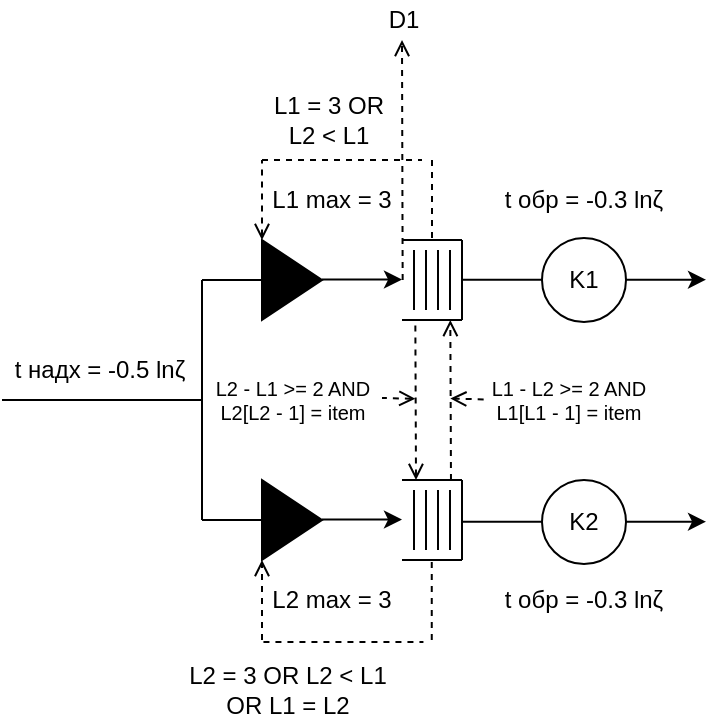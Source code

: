 <mxfile version="24.7.17" pages="2">
  <diagram name="Page-1" id="yhtqUFXZqxTHU2mbXazA">
    <mxGraphModel dx="1077" dy="1716" grid="1" gridSize="10" guides="1" tooltips="1" connect="1" arrows="1" fold="1" page="1" pageScale="1" pageWidth="850" pageHeight="1100" math="0" shadow="0">
      <root>
        <mxCell id="0" />
        <mxCell id="1" parent="0" />
        <mxCell id="VE71ZRhi2tI3rBxWaXgb-1" value="" style="endArrow=none;html=1;rounded=0;" edge="1" parent="1">
          <mxGeometry width="50" height="50" relative="1" as="geometry">
            <mxPoint x="20" y="160" as="sourcePoint" />
            <mxPoint x="120" y="160" as="targetPoint" />
          </mxGeometry>
        </mxCell>
        <mxCell id="VE71ZRhi2tI3rBxWaXgb-2" value="" style="endArrow=none;html=1;rounded=0;" edge="1" parent="1">
          <mxGeometry width="50" height="50" relative="1" as="geometry">
            <mxPoint x="120" y="160" as="sourcePoint" />
            <mxPoint x="120" y="100" as="targetPoint" />
          </mxGeometry>
        </mxCell>
        <mxCell id="VE71ZRhi2tI3rBxWaXgb-3" value="" style="endArrow=none;html=1;rounded=0;" edge="1" parent="1">
          <mxGeometry width="50" height="50" relative="1" as="geometry">
            <mxPoint x="120" y="220" as="sourcePoint" />
            <mxPoint x="120" y="160" as="targetPoint" />
          </mxGeometry>
        </mxCell>
        <mxCell id="VE71ZRhi2tI3rBxWaXgb-4" value="" style="endArrow=none;html=1;rounded=0;" edge="1" parent="1">
          <mxGeometry width="50" height="50" relative="1" as="geometry">
            <mxPoint x="120" y="100" as="sourcePoint" />
            <mxPoint x="160" y="100" as="targetPoint" />
          </mxGeometry>
        </mxCell>
        <mxCell id="VE71ZRhi2tI3rBxWaXgb-5" value="" style="endArrow=none;html=1;rounded=0;" edge="1" parent="1">
          <mxGeometry width="50" height="50" relative="1" as="geometry">
            <mxPoint x="120" y="220" as="sourcePoint" />
            <mxPoint x="160" y="220" as="targetPoint" />
          </mxGeometry>
        </mxCell>
        <mxCell id="VE71ZRhi2tI3rBxWaXgb-6" value="" style="triangle;whiteSpace=wrap;html=1;fillColor=#000000;fillStyle=solid;" vertex="1" parent="1">
          <mxGeometry x="150" y="80" width="30" height="40" as="geometry" />
        </mxCell>
        <mxCell id="VE71ZRhi2tI3rBxWaXgb-7" value="" style="triangle;whiteSpace=wrap;html=1;fillColor=#000000;fillStyle=solid;" vertex="1" parent="1">
          <mxGeometry x="150" y="200" width="30" height="40" as="geometry" />
        </mxCell>
        <mxCell id="VE71ZRhi2tI3rBxWaXgb-8" value="" style="endArrow=classic;html=1;rounded=0;" edge="1" parent="1">
          <mxGeometry width="50" height="50" relative="1" as="geometry">
            <mxPoint x="180" y="99.8" as="sourcePoint" />
            <mxPoint x="220" y="99.8" as="targetPoint" />
          </mxGeometry>
        </mxCell>
        <mxCell id="VE71ZRhi2tI3rBxWaXgb-9" value="" style="endArrow=classic;html=1;rounded=0;" edge="1" parent="1">
          <mxGeometry width="50" height="50" relative="1" as="geometry">
            <mxPoint x="180" y="219.8" as="sourcePoint" />
            <mxPoint x="220" y="219.8" as="targetPoint" />
          </mxGeometry>
        </mxCell>
        <mxCell id="VE71ZRhi2tI3rBxWaXgb-11" value="" style="endArrow=none;html=1;rounded=0;" edge="1" parent="1">
          <mxGeometry width="50" height="50" relative="1" as="geometry">
            <mxPoint x="220" y="80" as="sourcePoint" />
            <mxPoint x="250" y="80" as="targetPoint" />
          </mxGeometry>
        </mxCell>
        <mxCell id="VE71ZRhi2tI3rBxWaXgb-12" value="" style="endArrow=none;html=1;rounded=0;" edge="1" parent="1">
          <mxGeometry width="50" height="50" relative="1" as="geometry">
            <mxPoint x="220" y="120" as="sourcePoint" />
            <mxPoint x="250" y="120" as="targetPoint" />
          </mxGeometry>
        </mxCell>
        <mxCell id="VE71ZRhi2tI3rBxWaXgb-13" value="" style="endArrow=none;html=1;rounded=0;" edge="1" parent="1">
          <mxGeometry width="50" height="50" relative="1" as="geometry">
            <mxPoint x="250" y="80" as="sourcePoint" />
            <mxPoint x="250" y="120" as="targetPoint" />
          </mxGeometry>
        </mxCell>
        <mxCell id="VE71ZRhi2tI3rBxWaXgb-14" value="" style="endArrow=none;html=1;rounded=0;" edge="1" parent="1">
          <mxGeometry width="50" height="50" relative="1" as="geometry">
            <mxPoint x="244" y="85" as="sourcePoint" />
            <mxPoint x="244" y="115" as="targetPoint" />
          </mxGeometry>
        </mxCell>
        <mxCell id="VE71ZRhi2tI3rBxWaXgb-15" value="" style="endArrow=none;html=1;rounded=0;" edge="1" parent="1">
          <mxGeometry width="50" height="50" relative="1" as="geometry">
            <mxPoint x="238" y="85" as="sourcePoint" />
            <mxPoint x="238" y="115" as="targetPoint" />
          </mxGeometry>
        </mxCell>
        <mxCell id="VE71ZRhi2tI3rBxWaXgb-16" value="" style="endArrow=none;html=1;rounded=0;" edge="1" parent="1">
          <mxGeometry width="50" height="50" relative="1" as="geometry">
            <mxPoint x="226" y="85" as="sourcePoint" />
            <mxPoint x="226" y="115" as="targetPoint" />
          </mxGeometry>
        </mxCell>
        <mxCell id="VE71ZRhi2tI3rBxWaXgb-17" value="" style="endArrow=none;html=1;rounded=0;" edge="1" parent="1">
          <mxGeometry width="50" height="50" relative="1" as="geometry">
            <mxPoint x="232" y="85" as="sourcePoint" />
            <mxPoint x="232" y="115" as="targetPoint" />
          </mxGeometry>
        </mxCell>
        <mxCell id="VE71ZRhi2tI3rBxWaXgb-18" value="" style="endArrow=none;html=1;rounded=0;" edge="1" parent="1">
          <mxGeometry width="50" height="50" relative="1" as="geometry">
            <mxPoint x="220" y="200" as="sourcePoint" />
            <mxPoint x="250" y="200" as="targetPoint" />
          </mxGeometry>
        </mxCell>
        <mxCell id="VE71ZRhi2tI3rBxWaXgb-19" value="" style="endArrow=none;html=1;rounded=0;" edge="1" parent="1">
          <mxGeometry width="50" height="50" relative="1" as="geometry">
            <mxPoint x="220" y="240" as="sourcePoint" />
            <mxPoint x="250" y="240" as="targetPoint" />
          </mxGeometry>
        </mxCell>
        <mxCell id="VE71ZRhi2tI3rBxWaXgb-20" value="" style="endArrow=none;html=1;rounded=0;" edge="1" parent="1">
          <mxGeometry width="50" height="50" relative="1" as="geometry">
            <mxPoint x="250" y="200" as="sourcePoint" />
            <mxPoint x="250" y="240" as="targetPoint" />
          </mxGeometry>
        </mxCell>
        <mxCell id="VE71ZRhi2tI3rBxWaXgb-21" value="" style="endArrow=none;html=1;rounded=0;" edge="1" parent="1">
          <mxGeometry width="50" height="50" relative="1" as="geometry">
            <mxPoint x="244" y="205" as="sourcePoint" />
            <mxPoint x="244" y="235" as="targetPoint" />
          </mxGeometry>
        </mxCell>
        <mxCell id="VE71ZRhi2tI3rBxWaXgb-22" value="" style="endArrow=none;html=1;rounded=0;" edge="1" parent="1">
          <mxGeometry width="50" height="50" relative="1" as="geometry">
            <mxPoint x="238" y="205" as="sourcePoint" />
            <mxPoint x="238" y="235" as="targetPoint" />
          </mxGeometry>
        </mxCell>
        <mxCell id="VE71ZRhi2tI3rBxWaXgb-23" value="" style="endArrow=none;html=1;rounded=0;" edge="1" parent="1">
          <mxGeometry width="50" height="50" relative="1" as="geometry">
            <mxPoint x="226" y="205" as="sourcePoint" />
            <mxPoint x="226" y="235" as="targetPoint" />
          </mxGeometry>
        </mxCell>
        <mxCell id="VE71ZRhi2tI3rBxWaXgb-24" value="" style="endArrow=none;html=1;rounded=0;" edge="1" parent="1">
          <mxGeometry width="50" height="50" relative="1" as="geometry">
            <mxPoint x="232" y="205" as="sourcePoint" />
            <mxPoint x="232" y="235" as="targetPoint" />
          </mxGeometry>
        </mxCell>
        <mxCell id="VE71ZRhi2tI3rBxWaXgb-25" value="" style="endArrow=none;dashed=1;html=1;rounded=0;" edge="1" parent="1">
          <mxGeometry width="50" height="50" relative="1" as="geometry">
            <mxPoint x="235" y="79" as="sourcePoint" />
            <mxPoint x="235" y="39" as="targetPoint" />
          </mxGeometry>
        </mxCell>
        <mxCell id="VE71ZRhi2tI3rBxWaXgb-26" value="" style="endArrow=none;dashed=1;html=1;rounded=0;" edge="1" parent="1">
          <mxGeometry width="50" height="50" relative="1" as="geometry">
            <mxPoint x="150" y="40" as="sourcePoint" />
            <mxPoint x="230" y="40" as="targetPoint" />
          </mxGeometry>
        </mxCell>
        <mxCell id="VE71ZRhi2tI3rBxWaXgb-27" value="" style="endArrow=none;dashed=1;html=1;rounded=0;startArrow=open;startFill=0;" edge="1" parent="1">
          <mxGeometry width="50" height="50" relative="1" as="geometry">
            <mxPoint x="150" y="80" as="sourcePoint" />
            <mxPoint x="150" y="40" as="targetPoint" />
          </mxGeometry>
        </mxCell>
        <mxCell id="VE71ZRhi2tI3rBxWaXgb-28" value="L1 = 3 OR L2 &amp;lt; L1" style="text;html=1;align=center;verticalAlign=middle;whiteSpace=wrap;rounded=0;" vertex="1" parent="1">
          <mxGeometry x="150" y="10" width="66.67" height="20" as="geometry" />
        </mxCell>
        <mxCell id="VE71ZRhi2tI3rBxWaXgb-29" value="L1 max = 3" style="text;html=1;align=center;verticalAlign=middle;whiteSpace=wrap;rounded=0;" vertex="1" parent="1">
          <mxGeometry x="150.0" y="50" width="70" height="20" as="geometry" />
        </mxCell>
        <mxCell id="VE71ZRhi2tI3rBxWaXgb-30" value="L2 max = 3" style="text;html=1;align=center;verticalAlign=middle;whiteSpace=wrap;rounded=0;" vertex="1" parent="1">
          <mxGeometry x="150" y="250" width="70" height="20" as="geometry" />
        </mxCell>
        <mxCell id="VE71ZRhi2tI3rBxWaXgb-31" value="" style="endArrow=none;dashed=1;html=1;rounded=0;" edge="1" parent="1">
          <mxGeometry width="50" height="50" relative="1" as="geometry">
            <mxPoint x="234.88" y="280" as="sourcePoint" />
            <mxPoint x="234.88" y="240" as="targetPoint" />
          </mxGeometry>
        </mxCell>
        <mxCell id="VE71ZRhi2tI3rBxWaXgb-32" value="" style="endArrow=none;dashed=1;html=1;rounded=0;" edge="1" parent="1">
          <mxGeometry width="50" height="50" relative="1" as="geometry">
            <mxPoint x="150.72" y="281" as="sourcePoint" />
            <mxPoint x="230.72" y="281" as="targetPoint" />
          </mxGeometry>
        </mxCell>
        <mxCell id="VE71ZRhi2tI3rBxWaXgb-33" value="" style="endArrow=open;dashed=1;html=1;rounded=0;startArrow=none;startFill=0;endFill=0;" edge="1" parent="1">
          <mxGeometry width="50" height="50" relative="1" as="geometry">
            <mxPoint x="150" y="280" as="sourcePoint" />
            <mxPoint x="150" y="240" as="targetPoint" />
          </mxGeometry>
        </mxCell>
        <mxCell id="VE71ZRhi2tI3rBxWaXgb-34" value="L2 = 3 OR L2 &amp;lt; L1 OR L1 = L2" style="text;html=1;align=center;verticalAlign=middle;whiteSpace=wrap;rounded=0;" vertex="1" parent="1">
          <mxGeometry x="109.17" y="290" width="107.5" height="30" as="geometry" />
        </mxCell>
        <mxCell id="VE71ZRhi2tI3rBxWaXgb-37" value="" style="endArrow=none;dashed=1;html=1;rounded=0;startArrow=open;startFill=0;" edge="1" parent="1">
          <mxGeometry width="50" height="50" relative="1" as="geometry">
            <mxPoint x="227" y="200" as="sourcePoint" />
            <mxPoint x="226.67" y="120" as="targetPoint" />
          </mxGeometry>
        </mxCell>
        <mxCell id="VE71ZRhi2tI3rBxWaXgb-38" value="" style="endArrow=open;dashed=1;html=1;rounded=0;startArrow=none;startFill=0;endFill=0;" edge="1" parent="1">
          <mxGeometry width="50" height="50" relative="1" as="geometry">
            <mxPoint x="244.49" y="200" as="sourcePoint" />
            <mxPoint x="244.16" y="120" as="targetPoint" />
          </mxGeometry>
        </mxCell>
        <mxCell id="VE71ZRhi2tI3rBxWaXgb-40" value="t надх = -0.5 lnζ" style="text;html=1;align=center;verticalAlign=middle;whiteSpace=wrap;rounded=0;" vertex="1" parent="1">
          <mxGeometry x="24" y="135" width="90" height="20" as="geometry" />
        </mxCell>
        <mxCell id="VE71ZRhi2tI3rBxWaXgb-41" value="&lt;div style=&quot;font-size: 10px;&quot;&gt;&lt;font style=&quot;font-size: 10px;&quot;&gt;L2 - L1 &amp;gt;= 2 AND&lt;/font&gt;&lt;/div&gt;&lt;div style=&quot;font-size: 10px;&quot;&gt;&lt;font style=&quot;font-size: 10px;&quot;&gt;L2[L2 - 1] = item&lt;br&gt;&lt;/font&gt;&lt;/div&gt;" style="text;html=1;align=center;verticalAlign=middle;whiteSpace=wrap;rounded=0;" vertex="1" parent="1">
          <mxGeometry x="121.5" y="142" width="87" height="35" as="geometry" />
        </mxCell>
        <mxCell id="VE71ZRhi2tI3rBxWaXgb-42" value="" style="endArrow=none;dashed=1;html=1;rounded=0;startArrow=open;startFill=0;" edge="1" parent="1">
          <mxGeometry width="50" height="50" relative="1" as="geometry">
            <mxPoint x="226.67" y="159.38" as="sourcePoint" />
            <mxPoint x="210" y="159" as="targetPoint" />
          </mxGeometry>
        </mxCell>
        <mxCell id="VE71ZRhi2tI3rBxWaXgb-43" value="&lt;div style=&quot;font-size: 10px;&quot;&gt;&lt;font style=&quot;font-size: 10px;&quot;&gt;L1 - L2 &amp;gt;= 2 AND&lt;/font&gt;&lt;/div&gt;&lt;div style=&quot;font-size: 10px;&quot;&gt;&lt;font style=&quot;font-size: 10px;&quot;&gt;L1[L1 - 1] = item&lt;br&gt;&lt;/font&gt;&lt;/div&gt;" style="text;html=1;align=center;verticalAlign=middle;whiteSpace=wrap;rounded=0;" vertex="1" parent="1">
          <mxGeometry x="260" y="142" width="87" height="35" as="geometry" />
        </mxCell>
        <mxCell id="VE71ZRhi2tI3rBxWaXgb-44" value="" style="endArrow=open;dashed=1;html=1;rounded=0;startArrow=none;startFill=0;endFill=0;" edge="1" parent="1">
          <mxGeometry width="50" height="50" relative="1" as="geometry">
            <mxPoint x="260.83" y="159.69" as="sourcePoint" />
            <mxPoint x="244.16" y="159.31" as="targetPoint" />
          </mxGeometry>
        </mxCell>
        <mxCell id="VE71ZRhi2tI3rBxWaXgb-45" value="K1" style="ellipse;whiteSpace=wrap;html=1;aspect=fixed;" vertex="1" parent="1">
          <mxGeometry x="290" y="79" width="42" height="42" as="geometry" />
        </mxCell>
        <mxCell id="VE71ZRhi2tI3rBxWaXgb-46" value="" style="endArrow=none;html=1;rounded=0;" edge="1" parent="1">
          <mxGeometry width="50" height="50" relative="1" as="geometry">
            <mxPoint x="250" y="99.83" as="sourcePoint" />
            <mxPoint x="290" y="99.83" as="targetPoint" />
          </mxGeometry>
        </mxCell>
        <mxCell id="VE71ZRhi2tI3rBxWaXgb-47" value="K2" style="ellipse;whiteSpace=wrap;html=1;aspect=fixed;" vertex="1" parent="1">
          <mxGeometry x="290" y="200" width="42" height="42" as="geometry" />
        </mxCell>
        <mxCell id="VE71ZRhi2tI3rBxWaXgb-48" value="" style="endArrow=none;html=1;rounded=0;" edge="1" parent="1">
          <mxGeometry width="50" height="50" relative="1" as="geometry">
            <mxPoint x="250" y="220.83" as="sourcePoint" />
            <mxPoint x="290" y="220.83" as="targetPoint" />
          </mxGeometry>
        </mxCell>
        <mxCell id="VE71ZRhi2tI3rBxWaXgb-49" value="" style="endArrow=classic;html=1;rounded=0;" edge="1" parent="1">
          <mxGeometry width="50" height="50" relative="1" as="geometry">
            <mxPoint x="332" y="220.83" as="sourcePoint" />
            <mxPoint x="372" y="220.83" as="targetPoint" />
          </mxGeometry>
        </mxCell>
        <mxCell id="VE71ZRhi2tI3rBxWaXgb-50" value="" style="endArrow=classic;html=1;rounded=0;" edge="1" parent="1">
          <mxGeometry width="50" height="50" relative="1" as="geometry">
            <mxPoint x="332" y="99.83" as="sourcePoint" />
            <mxPoint x="372" y="99.83" as="targetPoint" />
          </mxGeometry>
        </mxCell>
        <mxCell id="VE71ZRhi2tI3rBxWaXgb-51" value="D1" style="text;html=1;align=center;verticalAlign=middle;whiteSpace=wrap;rounded=0;" vertex="1" parent="1">
          <mxGeometry x="208.5" y="-40" width="24" height="20" as="geometry" />
        </mxCell>
        <mxCell id="VE71ZRhi2tI3rBxWaXgb-52" value="t обр = -0.3 lnζ" style="text;html=1;align=center;verticalAlign=middle;whiteSpace=wrap;rounded=0;" vertex="1" parent="1">
          <mxGeometry x="266" y="250" width="90" height="20" as="geometry" />
        </mxCell>
        <mxCell id="VE71ZRhi2tI3rBxWaXgb-53" value="" style="endArrow=open;dashed=1;html=1;rounded=0;startArrow=none;startFill=0;endFill=0;" edge="1" parent="1">
          <mxGeometry width="50" height="50" relative="1" as="geometry">
            <mxPoint x="220.33" y="100" as="sourcePoint" />
            <mxPoint x="220" y="-20" as="targetPoint" />
          </mxGeometry>
        </mxCell>
        <mxCell id="VE71ZRhi2tI3rBxWaXgb-54" value="t обр = -0.3 lnζ" style="text;html=1;align=center;verticalAlign=middle;whiteSpace=wrap;rounded=0;" vertex="1" parent="1">
          <mxGeometry x="266" y="50" width="90" height="20" as="geometry" />
        </mxCell>
      </root>
    </mxGraphModel>
  </diagram>
  <diagram id="3sAPAKEyrUQ2BkrTnyUm" name="Page-2">
    <mxGraphModel dx="1159" dy="670" grid="1" gridSize="10" guides="1" tooltips="1" connect="1" arrows="1" fold="1" page="1" pageScale="1" pageWidth="850" pageHeight="1100" math="0" shadow="0">
      <root>
        <mxCell id="0" />
        <mxCell id="1" parent="0" />
        <mxCell id="aclQ2gjAOoFb7_L5Tnk2-1" value="" style="endArrow=none;html=1;rounded=0;" edge="1" parent="1">
          <mxGeometry width="50" height="50" relative="1" as="geometry">
            <mxPoint x="19.17" y="510" as="sourcePoint" />
            <mxPoint x="130" y="510" as="targetPoint" />
          </mxGeometry>
        </mxCell>
        <mxCell id="aclQ2gjAOoFb7_L5Tnk2-36" value="Тип1, частота = 0.5 " style="text;html=1;align=center;verticalAlign=middle;whiteSpace=wrap;rounded=0;" vertex="1" parent="1">
          <mxGeometry x="15.17" y="487" width="110" height="20" as="geometry" />
        </mxCell>
        <mxCell id="aclQ2gjAOoFb7_L5Tnk2-51" value="Тип2, частота = 0.1 " style="text;html=1;align=center;verticalAlign=middle;whiteSpace=wrap;rounded=0;" vertex="1" parent="1">
          <mxGeometry x="15.17" y="537" width="110" height="20" as="geometry" />
        </mxCell>
        <mxCell id="aclQ2gjAOoFb7_L5Tnk2-52" value="" style="endArrow=none;html=1;rounded=0;" edge="1" parent="1">
          <mxGeometry width="50" height="50" relative="1" as="geometry">
            <mxPoint x="19.17" y="560" as="sourcePoint" />
            <mxPoint x="130" y="560" as="targetPoint" />
          </mxGeometry>
        </mxCell>
        <mxCell id="aclQ2gjAOoFb7_L5Tnk2-55" value="Тип3, частота = 0.4 " style="text;html=1;align=center;verticalAlign=middle;whiteSpace=wrap;rounded=0;" vertex="1" parent="1">
          <mxGeometry x="15.17" y="588" width="110" height="20" as="geometry" />
        </mxCell>
        <mxCell id="aclQ2gjAOoFb7_L5Tnk2-56" value="" style="endArrow=none;html=1;rounded=0;" edge="1" parent="1">
          <mxGeometry width="50" height="50" relative="1" as="geometry">
            <mxPoint x="19.17" y="610" as="sourcePoint" />
            <mxPoint x="130" y="610" as="targetPoint" />
          </mxGeometry>
        </mxCell>
        <mxCell id="aclQ2gjAOoFb7_L5Tnk2-57" value="" style="endArrow=none;html=1;rounded=0;" edge="1" parent="1">
          <mxGeometry width="50" height="50" relative="1" as="geometry">
            <mxPoint x="130" y="610" as="sourcePoint" />
            <mxPoint x="129.52" y="510" as="targetPoint" />
          </mxGeometry>
        </mxCell>
        <mxCell id="aclQ2gjAOoFb7_L5Tnk2-58" value="" style="endArrow=classic;html=1;rounded=0;" edge="1" parent="1">
          <mxGeometry width="50" height="50" relative="1" as="geometry">
            <mxPoint x="125.17" y="560" as="sourcePoint" />
            <mxPoint x="180" y="560" as="targetPoint" />
          </mxGeometry>
        </mxCell>
        <mxCell id="aclQ2gjAOoFb7_L5Tnk2-59" value="" style="endArrow=none;html=1;rounded=0;" edge="1" parent="1">
          <mxGeometry width="50" height="50" relative="1" as="geometry">
            <mxPoint x="179.1" y="540" as="sourcePoint" />
            <mxPoint x="209.1" y="540" as="targetPoint" />
          </mxGeometry>
        </mxCell>
        <mxCell id="aclQ2gjAOoFb7_L5Tnk2-60" value="" style="endArrow=none;html=1;rounded=0;" edge="1" parent="1">
          <mxGeometry width="50" height="50" relative="1" as="geometry">
            <mxPoint x="179.1" y="580" as="sourcePoint" />
            <mxPoint x="209.1" y="580" as="targetPoint" />
          </mxGeometry>
        </mxCell>
        <mxCell id="aclQ2gjAOoFb7_L5Tnk2-61" value="" style="endArrow=none;html=1;rounded=0;" edge="1" parent="1">
          <mxGeometry width="50" height="50" relative="1" as="geometry">
            <mxPoint x="209.1" y="540" as="sourcePoint" />
            <mxPoint x="209.1" y="580" as="targetPoint" />
          </mxGeometry>
        </mxCell>
        <mxCell id="aclQ2gjAOoFb7_L5Tnk2-62" value="" style="endArrow=none;html=1;rounded=0;" edge="1" parent="1">
          <mxGeometry width="50" height="50" relative="1" as="geometry">
            <mxPoint x="203.1" y="545" as="sourcePoint" />
            <mxPoint x="203.1" y="575" as="targetPoint" />
          </mxGeometry>
        </mxCell>
        <mxCell id="aclQ2gjAOoFb7_L5Tnk2-63" value="" style="endArrow=none;html=1;rounded=0;" edge="1" parent="1">
          <mxGeometry width="50" height="50" relative="1" as="geometry">
            <mxPoint x="197.1" y="545" as="sourcePoint" />
            <mxPoint x="197.1" y="575" as="targetPoint" />
          </mxGeometry>
        </mxCell>
        <mxCell id="aclQ2gjAOoFb7_L5Tnk2-64" value="" style="endArrow=none;html=1;rounded=0;" edge="1" parent="1">
          <mxGeometry width="50" height="50" relative="1" as="geometry">
            <mxPoint x="185.1" y="545" as="sourcePoint" />
            <mxPoint x="185.1" y="575" as="targetPoint" />
          </mxGeometry>
        </mxCell>
        <mxCell id="aclQ2gjAOoFb7_L5Tnk2-65" value="" style="endArrow=none;html=1;rounded=0;" edge="1" parent="1">
          <mxGeometry width="50" height="50" relative="1" as="geometry">
            <mxPoint x="191.1" y="545" as="sourcePoint" />
            <mxPoint x="191.1" y="575" as="targetPoint" />
          </mxGeometry>
        </mxCell>
        <mxCell id="aclQ2gjAOoFb7_L5Tnk2-66" value="&lt;font style=&quot;font-size: 8px;&quot;&gt;t обр тип1 = -15 lnζ&lt;/font&gt;" style="text;html=1;align=center;verticalAlign=middle;whiteSpace=wrap;rounded=0;" vertex="1" parent="1">
          <mxGeometry x="252.5" y="532" width="77" height="10" as="geometry" />
        </mxCell>
        <mxCell id="aclQ2gjAOoFb7_L5Tnk2-68" value="" style="endArrow=none;html=1;rounded=0;" edge="1" parent="1">
          <mxGeometry width="50" height="50" relative="1" as="geometry">
            <mxPoint x="210.5" y="560" as="sourcePoint" />
            <mxPoint x="250.5" y="560" as="targetPoint" />
          </mxGeometry>
        </mxCell>
        <mxCell id="aclQ2gjAOoFb7_L5Tnk2-69" value="" style="endArrow=none;html=1;rounded=0;" edge="1" parent="1">
          <mxGeometry width="50" height="50" relative="1" as="geometry">
            <mxPoint x="251.48" y="610" as="sourcePoint" />
            <mxPoint x="251" y="510" as="targetPoint" />
          </mxGeometry>
        </mxCell>
        <mxCell id="aclQ2gjAOoFb7_L5Tnk2-70" value="" style="endArrow=none;html=1;rounded=0;" edge="1" parent="1">
          <mxGeometry width="50" height="50" relative="1" as="geometry">
            <mxPoint x="251" y="510" as="sourcePoint" />
            <mxPoint x="270" y="510" as="targetPoint" />
          </mxGeometry>
        </mxCell>
        <mxCell id="aclQ2gjAOoFb7_L5Tnk2-71" value="" style="endArrow=none;html=1;rounded=0;" edge="1" parent="1">
          <mxGeometry width="50" height="50" relative="1" as="geometry">
            <mxPoint x="251" y="610" as="sourcePoint" />
            <mxPoint x="270" y="610" as="targetPoint" />
          </mxGeometry>
        </mxCell>
        <mxCell id="aclQ2gjAOoFb7_L5Tnk2-72" value="R1" style="ellipse;whiteSpace=wrap;html=1;aspect=fixed;" vertex="1" parent="1">
          <mxGeometry x="270" y="489" width="42" height="42" as="geometry" />
        </mxCell>
        <mxCell id="aclQ2gjAOoFb7_L5Tnk2-73" value="R2" style="ellipse;whiteSpace=wrap;html=1;aspect=fixed;" vertex="1" parent="1">
          <mxGeometry x="270" y="588" width="42" height="42" as="geometry" />
        </mxCell>
        <mxCell id="aclQ2gjAOoFb7_L5Tnk2-74" value="" style="endArrow=none;html=1;rounded=0;" edge="1" parent="1">
          <mxGeometry width="50" height="50" relative="1" as="geometry">
            <mxPoint x="312" y="509.9" as="sourcePoint" />
            <mxPoint x="331" y="509.9" as="targetPoint" />
          </mxGeometry>
        </mxCell>
        <mxCell id="aclQ2gjAOoFb7_L5Tnk2-75" value="" style="endArrow=none;html=1;rounded=0;" edge="1" parent="1">
          <mxGeometry width="50" height="50" relative="1" as="geometry">
            <mxPoint x="312" y="608.9" as="sourcePoint" />
            <mxPoint x="331" y="608.9" as="targetPoint" />
          </mxGeometry>
        </mxCell>
        <mxCell id="aclQ2gjAOoFb7_L5Tnk2-76" value="" style="endArrow=none;html=1;rounded=0;" edge="1" parent="1">
          <mxGeometry width="50" height="50" relative="1" as="geometry">
            <mxPoint x="331.48" y="609" as="sourcePoint" />
            <mxPoint x="331" y="509" as="targetPoint" />
          </mxGeometry>
        </mxCell>
        <mxCell id="aclQ2gjAOoFb7_L5Tnk2-77" value="t надх = -15 lnζ" style="text;html=1;align=center;verticalAlign=middle;whiteSpace=wrap;rounded=0;" vertex="1" parent="1">
          <mxGeometry x="131.5" y="517" width="90" height="20" as="geometry" />
        </mxCell>
        <mxCell id="aclQ2gjAOoFb7_L5Tnk2-79" value="&lt;font style=&quot;font-size: 8px;&quot;&gt;t обр тип2 = -40 lnζ&lt;/font&gt;" style="text;html=1;align=center;verticalAlign=middle;whiteSpace=wrap;rounded=0;" vertex="1" parent="1">
          <mxGeometry x="252.5" y="550" width="77" height="9" as="geometry" />
        </mxCell>
        <mxCell id="aclQ2gjAOoFb7_L5Tnk2-80" value="&lt;font style=&quot;font-size: 8px;&quot;&gt;t обр тип3 = -30 lnζ&lt;/font&gt;" style="text;html=1;align=center;verticalAlign=middle;whiteSpace=wrap;rounded=0;" vertex="1" parent="1">
          <mxGeometry x="252.5" y="570" width="77" height="8" as="geometry" />
        </mxCell>
        <mxCell id="aclQ2gjAOoFb7_L5Tnk2-81" value="" style="endArrow=none;html=1;rounded=0;" edge="1" parent="1">
          <mxGeometry width="50" height="50" relative="1" as="geometry">
            <mxPoint x="332" y="559" as="sourcePoint" />
            <mxPoint x="360" y="559" as="targetPoint" />
          </mxGeometry>
        </mxCell>
        <mxCell id="aclQ2gjAOoFb7_L5Tnk2-82" value="" style="endArrow=none;html=1;rounded=0;" edge="1" parent="1">
          <mxGeometry width="50" height="50" relative="1" as="geometry">
            <mxPoint x="360" y="560" as="sourcePoint" />
            <mxPoint x="360" y="490" as="targetPoint" />
          </mxGeometry>
        </mxCell>
        <mxCell id="aclQ2gjAOoFb7_L5Tnk2-83" value="" style="endArrow=none;html=1;rounded=0;" edge="1" parent="1">
          <mxGeometry width="50" height="50" relative="1" as="geometry">
            <mxPoint x="360" y="490" as="sourcePoint" />
            <mxPoint x="379" y="490" as="targetPoint" />
          </mxGeometry>
        </mxCell>
        <mxCell id="aclQ2gjAOoFb7_L5Tnk2-84" value="" style="triangle;whiteSpace=wrap;html=1;fillColor=#000000;fillStyle=solid;" vertex="1" parent="1">
          <mxGeometry x="379" y="470" width="30" height="40" as="geometry" />
        </mxCell>
        <mxCell id="aclQ2gjAOoFb7_L5Tnk2-85" value="Тип != 1" style="text;html=1;align=center;verticalAlign=middle;whiteSpace=wrap;rounded=0;" vertex="1" parent="1">
          <mxGeometry x="366" y="450" width="52" height="20" as="geometry" />
        </mxCell>
        <mxCell id="aclQ2gjAOoFb7_L5Tnk2-86" value="" style="endArrow=classic;html=1;rounded=0;" edge="1" parent="1">
          <mxGeometry width="50" height="50" relative="1" as="geometry">
            <mxPoint x="410" y="490" as="sourcePoint" />
            <mxPoint x="464.83" y="490" as="targetPoint" />
          </mxGeometry>
        </mxCell>
        <mxCell id="aclQ2gjAOoFb7_L5Tnk2-87" value="" style="endArrow=none;html=1;rounded=0;" edge="1" parent="1">
          <mxGeometry width="50" height="50" relative="1" as="geometry">
            <mxPoint x="463.93" y="470" as="sourcePoint" />
            <mxPoint x="493.93" y="470" as="targetPoint" />
          </mxGeometry>
        </mxCell>
        <mxCell id="aclQ2gjAOoFb7_L5Tnk2-88" value="" style="endArrow=none;html=1;rounded=0;" edge="1" parent="1">
          <mxGeometry width="50" height="50" relative="1" as="geometry">
            <mxPoint x="463.93" y="510" as="sourcePoint" />
            <mxPoint x="493.93" y="510" as="targetPoint" />
          </mxGeometry>
        </mxCell>
        <mxCell id="aclQ2gjAOoFb7_L5Tnk2-89" value="" style="endArrow=none;html=1;rounded=0;" edge="1" parent="1">
          <mxGeometry width="50" height="50" relative="1" as="geometry">
            <mxPoint x="493.93" y="470" as="sourcePoint" />
            <mxPoint x="493.93" y="510" as="targetPoint" />
          </mxGeometry>
        </mxCell>
        <mxCell id="aclQ2gjAOoFb7_L5Tnk2-90" value="" style="endArrow=none;html=1;rounded=0;" edge="1" parent="1">
          <mxGeometry width="50" height="50" relative="1" as="geometry">
            <mxPoint x="487.93" y="475" as="sourcePoint" />
            <mxPoint x="487.93" y="505" as="targetPoint" />
          </mxGeometry>
        </mxCell>
        <mxCell id="aclQ2gjAOoFb7_L5Tnk2-91" value="" style="endArrow=none;html=1;rounded=0;" edge="1" parent="1">
          <mxGeometry width="50" height="50" relative="1" as="geometry">
            <mxPoint x="481.93" y="475" as="sourcePoint" />
            <mxPoint x="481.93" y="505" as="targetPoint" />
          </mxGeometry>
        </mxCell>
        <mxCell id="aclQ2gjAOoFb7_L5Tnk2-92" value="" style="endArrow=none;html=1;rounded=0;" edge="1" parent="1">
          <mxGeometry width="50" height="50" relative="1" as="geometry">
            <mxPoint x="469.93" y="475" as="sourcePoint" />
            <mxPoint x="469.93" y="505" as="targetPoint" />
          </mxGeometry>
        </mxCell>
        <mxCell id="aclQ2gjAOoFb7_L5Tnk2-93" value="" style="endArrow=none;html=1;rounded=0;" edge="1" parent="1">
          <mxGeometry width="50" height="50" relative="1" as="geometry">
            <mxPoint x="475.93" y="475" as="sourcePoint" />
            <mxPoint x="475.93" y="505" as="targetPoint" />
          </mxGeometry>
        </mxCell>
        <mxCell id="aclQ2gjAOoFb7_L5Tnk2-95" value="" style="endArrow=none;html=1;rounded=0;" edge="1" parent="1">
          <mxGeometry width="50" height="50" relative="1" as="geometry">
            <mxPoint x="535.48" y="540.5" as="sourcePoint" />
            <mxPoint x="535" y="440.5" as="targetPoint" />
          </mxGeometry>
        </mxCell>
        <mxCell id="aclQ2gjAOoFb7_L5Tnk2-96" value="" style="endArrow=none;html=1;rounded=0;" edge="1" parent="1">
          <mxGeometry width="50" height="50" relative="1" as="geometry">
            <mxPoint x="535" y="440.5" as="sourcePoint" />
            <mxPoint x="554" y="440.5" as="targetPoint" />
          </mxGeometry>
        </mxCell>
        <mxCell id="aclQ2gjAOoFb7_L5Tnk2-97" value="" style="endArrow=none;html=1;rounded=0;" edge="1" parent="1">
          <mxGeometry width="50" height="50" relative="1" as="geometry">
            <mxPoint x="535" y="540.5" as="sourcePoint" />
            <mxPoint x="554" y="540.5" as="targetPoint" />
          </mxGeometry>
        </mxCell>
        <mxCell id="aclQ2gjAOoFb7_L5Tnk2-98" value="A1" style="ellipse;whiteSpace=wrap;html=1;aspect=fixed;" vertex="1" parent="1">
          <mxGeometry x="554" y="419.5" width="42" height="42" as="geometry" />
        </mxCell>
        <mxCell id="aclQ2gjAOoFb7_L5Tnk2-99" value="A3" style="ellipse;whiteSpace=wrap;html=1;aspect=fixed;" vertex="1" parent="1">
          <mxGeometry x="554" y="518.5" width="42" height="42" as="geometry" />
        </mxCell>
        <mxCell id="aclQ2gjAOoFb7_L5Tnk2-107" value="" style="endArrow=none;html=1;rounded=0;" edge="1" parent="1">
          <mxGeometry width="50" height="50" relative="1" as="geometry">
            <mxPoint x="495" y="489" as="sourcePoint" />
            <mxPoint x="535" y="489" as="targetPoint" />
          </mxGeometry>
        </mxCell>
        <mxCell id="aclQ2gjAOoFb7_L5Tnk2-108" value="" style="endArrow=none;html=1;rounded=0;" edge="1" parent="1">
          <mxGeometry width="50" height="50" relative="1" as="geometry">
            <mxPoint x="535" y="489.5" as="sourcePoint" />
            <mxPoint x="554" y="489.5" as="targetPoint" />
          </mxGeometry>
        </mxCell>
        <mxCell id="aclQ2gjAOoFb7_L5Tnk2-109" value="A1" style="ellipse;whiteSpace=wrap;html=1;aspect=fixed;" vertex="1" parent="1">
          <mxGeometry x="554" y="467.5" width="42" height="42" as="geometry" />
        </mxCell>
        <mxCell id="aclQ2gjAOoFb7_L5Tnk2-110" value="" style="endArrow=classic;html=1;rounded=0;" edge="1" parent="1">
          <mxGeometry width="50" height="50" relative="1" as="geometry">
            <mxPoint x="596" y="440.33" as="sourcePoint" />
            <mxPoint x="650.83" y="440.33" as="targetPoint" />
          </mxGeometry>
        </mxCell>
        <mxCell id="aclQ2gjAOoFb7_L5Tnk2-111" value="" style="endArrow=classic;html=1;rounded=0;" edge="1" parent="1">
          <mxGeometry width="50" height="50" relative="1" as="geometry">
            <mxPoint x="596" y="489.83" as="sourcePoint" />
            <mxPoint x="650.83" y="489.83" as="targetPoint" />
          </mxGeometry>
        </mxCell>
        <mxCell id="aclQ2gjAOoFb7_L5Tnk2-112" value="" style="endArrow=classic;html=1;rounded=0;" edge="1" parent="1">
          <mxGeometry width="50" height="50" relative="1" as="geometry">
            <mxPoint x="596" y="539.33" as="sourcePoint" />
            <mxPoint x="650.83" y="539.33" as="targetPoint" />
          </mxGeometry>
        </mxCell>
        <mxCell id="aclQ2gjAOoFb7_L5Tnk2-113" value="&lt;font style=&quot;font-size: 8px;&quot;&gt;t обр = unif(3, 8)&lt;br&gt;&lt;/font&gt;" style="text;html=1;align=center;verticalAlign=middle;whiteSpace=wrap;rounded=0;" vertex="1" parent="1">
          <mxGeometry x="590" y="399.5" width="73.5" height="20" as="geometry" />
        </mxCell>
        <mxCell id="aclQ2gjAOoFb7_L5Tnk2-115" value="" style="endArrow=none;html=1;rounded=0;" edge="1" parent="1">
          <mxGeometry width="50" height="50" relative="1" as="geometry">
            <mxPoint x="360" y="630" as="sourcePoint" />
            <mxPoint x="360" y="560" as="targetPoint" />
          </mxGeometry>
        </mxCell>
        <mxCell id="aclQ2gjAOoFb7_L5Tnk2-117" value="" style="endArrow=none;html=1;rounded=0;" edge="1" parent="1">
          <mxGeometry width="50" height="50" relative="1" as="geometry">
            <mxPoint x="360" y="629" as="sourcePoint" />
            <mxPoint x="379" y="629" as="targetPoint" />
          </mxGeometry>
        </mxCell>
        <mxCell id="aclQ2gjAOoFb7_L5Tnk2-118" value="" style="triangle;whiteSpace=wrap;html=1;fillColor=#000000;fillStyle=solid;" vertex="1" parent="1">
          <mxGeometry x="379" y="609" width="30" height="40" as="geometry" />
        </mxCell>
        <mxCell id="aclQ2gjAOoFb7_L5Tnk2-119" value="Тип == 1" style="text;html=1;align=center;verticalAlign=middle;whiteSpace=wrap;rounded=0;" vertex="1" parent="1">
          <mxGeometry x="366" y="588" width="52" height="20" as="geometry" />
        </mxCell>
        <mxCell id="aclQ2gjAOoFb7_L5Tnk2-120" value="" style="endArrow=classic;html=1;rounded=0;" edge="1" parent="1">
          <mxGeometry width="50" height="50" relative="1" as="geometry">
            <mxPoint x="409" y="628.67" as="sourcePoint" />
            <mxPoint x="463.83" y="628.67" as="targetPoint" />
          </mxGeometry>
        </mxCell>
        <mxCell id="aclQ2gjAOoFb7_L5Tnk2-121" value="" style="endArrow=none;html=1;rounded=0;" edge="1" parent="1">
          <mxGeometry width="50" height="50" relative="1" as="geometry">
            <mxPoint x="559.88" y="608.77" as="sourcePoint" />
            <mxPoint x="589.88" y="608.77" as="targetPoint" />
          </mxGeometry>
        </mxCell>
        <mxCell id="aclQ2gjAOoFb7_L5Tnk2-122" value="" style="endArrow=none;html=1;rounded=0;" edge="1" parent="1">
          <mxGeometry width="50" height="50" relative="1" as="geometry">
            <mxPoint x="559.88" y="648.77" as="sourcePoint" />
            <mxPoint x="589.88" y="648.77" as="targetPoint" />
          </mxGeometry>
        </mxCell>
        <mxCell id="aclQ2gjAOoFb7_L5Tnk2-123" value="" style="endArrow=none;html=1;rounded=0;" edge="1" parent="1">
          <mxGeometry width="50" height="50" relative="1" as="geometry">
            <mxPoint x="589.88" y="608.77" as="sourcePoint" />
            <mxPoint x="589.88" y="648.77" as="targetPoint" />
          </mxGeometry>
        </mxCell>
        <mxCell id="aclQ2gjAOoFb7_L5Tnk2-124" value="" style="endArrow=none;html=1;rounded=0;" edge="1" parent="1">
          <mxGeometry width="50" height="50" relative="1" as="geometry">
            <mxPoint x="583.88" y="613.77" as="sourcePoint" />
            <mxPoint x="583.88" y="643.77" as="targetPoint" />
          </mxGeometry>
        </mxCell>
        <mxCell id="aclQ2gjAOoFb7_L5Tnk2-125" value="" style="endArrow=none;html=1;rounded=0;" edge="1" parent="1">
          <mxGeometry width="50" height="50" relative="1" as="geometry">
            <mxPoint x="577.88" y="613.77" as="sourcePoint" />
            <mxPoint x="577.88" y="643.77" as="targetPoint" />
          </mxGeometry>
        </mxCell>
        <mxCell id="aclQ2gjAOoFb7_L5Tnk2-126" value="" style="endArrow=none;html=1;rounded=0;" edge="1" parent="1">
          <mxGeometry width="50" height="50" relative="1" as="geometry">
            <mxPoint x="565.88" y="613.77" as="sourcePoint" />
            <mxPoint x="565.88" y="643.77" as="targetPoint" />
          </mxGeometry>
        </mxCell>
        <mxCell id="aclQ2gjAOoFb7_L5Tnk2-127" value="" style="endArrow=none;html=1;rounded=0;" edge="1" parent="1">
          <mxGeometry width="50" height="50" relative="1" as="geometry">
            <mxPoint x="571.88" y="613.77" as="sourcePoint" />
            <mxPoint x="571.88" y="643.77" as="targetPoint" />
          </mxGeometry>
        </mxCell>
        <mxCell id="aclQ2gjAOoFb7_L5Tnk2-128" value="PF1" style="ellipse;whiteSpace=wrap;html=1;aspect=fixed;" vertex="1" parent="1">
          <mxGeometry x="463" y="608" width="42" height="42" as="geometry" />
        </mxCell>
        <mxCell id="aclQ2gjAOoFb7_L5Tnk2-129" value="" style="endArrow=classic;html=1;rounded=0;" edge="1" parent="1">
          <mxGeometry width="50" height="50" relative="1" as="geometry">
            <mxPoint x="505" y="628.88" as="sourcePoint" />
            <mxPoint x="559.83" y="628.88" as="targetPoint" />
          </mxGeometry>
        </mxCell>
        <mxCell id="aclQ2gjAOoFb7_L5Tnk2-130" value="" style="endArrow=none;html=1;rounded=0;" edge="1" parent="1">
          <mxGeometry width="50" height="50" relative="1" as="geometry">
            <mxPoint x="590" y="630" as="sourcePoint" />
            <mxPoint x="630" y="630" as="targetPoint" />
          </mxGeometry>
        </mxCell>
        <mxCell id="aclQ2gjAOoFb7_L5Tnk2-131" value="LR1" style="ellipse;whiteSpace=wrap;html=1;aspect=fixed;" vertex="1" parent="1">
          <mxGeometry x="630" y="609" width="42" height="42" as="geometry" />
        </mxCell>
        <mxCell id="aclQ2gjAOoFb7_L5Tnk2-132" value="" style="endArrow=classic;html=1;rounded=0;" edge="1" parent="1">
          <mxGeometry width="50" height="50" relative="1" as="geometry">
            <mxPoint x="672" y="630" as="sourcePoint" />
            <mxPoint x="726.83" y="630" as="targetPoint" />
          </mxGeometry>
        </mxCell>
        <mxCell id="aclQ2gjAOoFb7_L5Tnk2-134" value="" style="endArrow=none;html=1;rounded=0;" edge="1" parent="1">
          <mxGeometry width="50" height="50" relative="1" as="geometry">
            <mxPoint x="794.48" y="681.5" as="sourcePoint" />
            <mxPoint x="794" y="581.5" as="targetPoint" />
          </mxGeometry>
        </mxCell>
        <mxCell id="aclQ2gjAOoFb7_L5Tnk2-135" value="" style="endArrow=none;html=1;rounded=0;" edge="1" parent="1">
          <mxGeometry width="50" height="50" relative="1" as="geometry">
            <mxPoint x="794" y="581.5" as="sourcePoint" />
            <mxPoint x="813" y="581.5" as="targetPoint" />
          </mxGeometry>
        </mxCell>
        <mxCell id="aclQ2gjAOoFb7_L5Tnk2-136" value="" style="endArrow=none;html=1;rounded=0;" edge="1" parent="1">
          <mxGeometry width="50" height="50" relative="1" as="geometry">
            <mxPoint x="794" y="681.5" as="sourcePoint" />
            <mxPoint x="813" y="681.5" as="targetPoint" />
          </mxGeometry>
        </mxCell>
        <mxCell id="aclQ2gjAOoFb7_L5Tnk2-137" value="L1" style="ellipse;whiteSpace=wrap;html=1;aspect=fixed;" vertex="1" parent="1">
          <mxGeometry x="813" y="560.5" width="42" height="42" as="geometry" />
        </mxCell>
        <mxCell id="aclQ2gjAOoFb7_L5Tnk2-138" value="L2" style="ellipse;whiteSpace=wrap;html=1;aspect=fixed;" vertex="1" parent="1">
          <mxGeometry x="813" y="659.5" width="42" height="42" as="geometry" />
        </mxCell>
        <mxCell id="aclQ2gjAOoFb7_L5Tnk2-139" value="" style="endArrow=none;html=1;rounded=0;" edge="1" parent="1">
          <mxGeometry width="50" height="50" relative="1" as="geometry">
            <mxPoint x="855" y="581.4" as="sourcePoint" />
            <mxPoint x="874" y="581.4" as="targetPoint" />
          </mxGeometry>
        </mxCell>
        <mxCell id="aclQ2gjAOoFb7_L5Tnk2-140" value="" style="endArrow=none;html=1;rounded=0;" edge="1" parent="1">
          <mxGeometry width="50" height="50" relative="1" as="geometry">
            <mxPoint x="855" y="680.4" as="sourcePoint" />
            <mxPoint x="874" y="680.4" as="targetPoint" />
          </mxGeometry>
        </mxCell>
        <mxCell id="aclQ2gjAOoFb7_L5Tnk2-141" value="" style="endArrow=none;html=1;rounded=0;" edge="1" parent="1">
          <mxGeometry width="50" height="50" relative="1" as="geometry">
            <mxPoint x="874.48" y="680.5" as="sourcePoint" />
            <mxPoint x="874" y="580.5" as="targetPoint" />
          </mxGeometry>
        </mxCell>
        <mxCell id="aclQ2gjAOoFb7_L5Tnk2-144" value="" style="endArrow=none;html=1;rounded=0;" edge="1" parent="1">
          <mxGeometry width="50" height="50" relative="1" as="geometry">
            <mxPoint x="723" y="610.72" as="sourcePoint" />
            <mxPoint x="753" y="610.72" as="targetPoint" />
          </mxGeometry>
        </mxCell>
        <mxCell id="aclQ2gjAOoFb7_L5Tnk2-145" value="" style="endArrow=none;html=1;rounded=0;" edge="1" parent="1">
          <mxGeometry width="50" height="50" relative="1" as="geometry">
            <mxPoint x="723" y="650.72" as="sourcePoint" />
            <mxPoint x="753" y="650.72" as="targetPoint" />
          </mxGeometry>
        </mxCell>
        <mxCell id="aclQ2gjAOoFb7_L5Tnk2-146" value="" style="endArrow=none;html=1;rounded=0;" edge="1" parent="1">
          <mxGeometry width="50" height="50" relative="1" as="geometry">
            <mxPoint x="753" y="610.72" as="sourcePoint" />
            <mxPoint x="753" y="650.72" as="targetPoint" />
          </mxGeometry>
        </mxCell>
        <mxCell id="aclQ2gjAOoFb7_L5Tnk2-147" value="" style="endArrow=none;html=1;rounded=0;" edge="1" parent="1">
          <mxGeometry width="50" height="50" relative="1" as="geometry">
            <mxPoint x="747" y="615.72" as="sourcePoint" />
            <mxPoint x="747" y="645.72" as="targetPoint" />
          </mxGeometry>
        </mxCell>
        <mxCell id="aclQ2gjAOoFb7_L5Tnk2-148" value="" style="endArrow=none;html=1;rounded=0;" edge="1" parent="1">
          <mxGeometry width="50" height="50" relative="1" as="geometry">
            <mxPoint x="741" y="615.72" as="sourcePoint" />
            <mxPoint x="741" y="645.72" as="targetPoint" />
          </mxGeometry>
        </mxCell>
        <mxCell id="aclQ2gjAOoFb7_L5Tnk2-149" value="" style="endArrow=none;html=1;rounded=0;" edge="1" parent="1">
          <mxGeometry width="50" height="50" relative="1" as="geometry">
            <mxPoint x="729" y="615.72" as="sourcePoint" />
            <mxPoint x="729" y="645.72" as="targetPoint" />
          </mxGeometry>
        </mxCell>
        <mxCell id="aclQ2gjAOoFb7_L5Tnk2-150" value="" style="endArrow=none;html=1;rounded=0;" edge="1" parent="1">
          <mxGeometry width="50" height="50" relative="1" as="geometry">
            <mxPoint x="735" y="615.72" as="sourcePoint" />
            <mxPoint x="735" y="645.72" as="targetPoint" />
          </mxGeometry>
        </mxCell>
        <mxCell id="aclQ2gjAOoFb7_L5Tnk2-151" value="" style="endArrow=none;html=1;rounded=0;" edge="1" parent="1">
          <mxGeometry width="50" height="50" relative="1" as="geometry">
            <mxPoint x="753.12" y="631.95" as="sourcePoint" />
            <mxPoint x="793.12" y="631.95" as="targetPoint" />
          </mxGeometry>
        </mxCell>
        <mxCell id="aclQ2gjAOoFb7_L5Tnk2-152" value="&lt;font style=&quot;font-size: 8px;&quot;&gt;t обр = erlang(4.5, 3)&lt;br&gt;&lt;/font&gt;" style="text;html=1;align=center;verticalAlign=middle;whiteSpace=wrap;rounded=0;" vertex="1" parent="1">
          <mxGeometry x="608.13" y="583.5" width="85.75" height="20" as="geometry" />
        </mxCell>
        <mxCell id="aclQ2gjAOoFb7_L5Tnk2-153" value="&lt;font style=&quot;font-size: 8px;&quot;&gt;t обр = unif(2, 5)&lt;br&gt;&lt;/font&gt;" style="text;html=1;align=center;verticalAlign=middle;whiteSpace=wrap;rounded=0;" vertex="1" parent="1">
          <mxGeometry x="457.25" y="593.5" width="73.5" height="20" as="geometry" />
        </mxCell>
        <mxCell id="aclQ2gjAOoFb7_L5Tnk2-154" value="&lt;font style=&quot;font-size: 8px;&quot;&gt;t обр = erlang(4, 2)&lt;br&gt;&lt;/font&gt;" style="text;html=1;align=center;verticalAlign=middle;whiteSpace=wrap;rounded=0;" vertex="1" parent="1">
          <mxGeometry x="796.28" y="620" width="75.44" height="20" as="geometry" />
        </mxCell>
        <mxCell id="aclQ2gjAOoFb7_L5Tnk2-155" value="&lt;font style=&quot;font-size: 8px;&quot;&gt;t обр = unif(3, 8)&lt;br&gt;&lt;/font&gt;" style="text;html=1;align=center;verticalAlign=middle;whiteSpace=wrap;rounded=0;" vertex="1" parent="1">
          <mxGeometry x="596" y="461.5" width="74" height="20" as="geometry" />
        </mxCell>
        <mxCell id="aclQ2gjAOoFb7_L5Tnk2-156" value="&lt;font style=&quot;font-size: 8px;&quot;&gt;t обр = unif(3, 8)&lt;br&gt;&lt;/font&gt;" style="text;html=1;align=center;verticalAlign=middle;whiteSpace=wrap;rounded=0;" vertex="1" parent="1">
          <mxGeometry x="596" y="511" width="73.5" height="20" as="geometry" />
        </mxCell>
        <mxCell id="aclQ2gjAOoFb7_L5Tnk2-157" value="" style="endArrow=none;html=1;rounded=0;" edge="1" parent="1">
          <mxGeometry width="50" height="50" relative="1" as="geometry">
            <mxPoint x="874" y="631" as="sourcePoint" />
            <mxPoint x="914" y="631" as="targetPoint" />
          </mxGeometry>
        </mxCell>
        <mxCell id="aclQ2gjAOoFb7_L5Tnk2-158" value="" style="endArrow=none;html=1;rounded=0;" edge="1" parent="1">
          <mxGeometry width="50" height="50" relative="1" as="geometry">
            <mxPoint x="914" y="632" as="sourcePoint" />
            <mxPoint x="914" y="592.5" as="targetPoint" />
          </mxGeometry>
        </mxCell>
        <mxCell id="aclQ2gjAOoFb7_L5Tnk2-159" value="" style="triangle;whiteSpace=wrap;html=1;fillColor=#000000;fillStyle=solid;" vertex="1" parent="1">
          <mxGeometry x="934" y="572.5" width="30" height="40" as="geometry" />
        </mxCell>
        <mxCell id="aclQ2gjAOoFb7_L5Tnk2-160" value="Тип != 2" style="text;html=1;align=center;verticalAlign=middle;whiteSpace=wrap;rounded=0;" vertex="1" parent="1">
          <mxGeometry x="917" y="544.5" width="52" height="20" as="geometry" />
        </mxCell>
        <mxCell id="aclQ2gjAOoFb7_L5Tnk2-161" value="" style="endArrow=none;html=1;rounded=0;" edge="1" parent="1">
          <mxGeometry width="50" height="50" relative="1" as="geometry">
            <mxPoint x="914" y="670.5" as="sourcePoint" />
            <mxPoint x="914" y="630" as="targetPoint" />
          </mxGeometry>
        </mxCell>
        <mxCell id="aclQ2gjAOoFb7_L5Tnk2-162" value="" style="triangle;whiteSpace=wrap;html=1;fillColor=#000000;fillStyle=solid;" vertex="1" parent="1">
          <mxGeometry x="933" y="651" width="30" height="40" as="geometry" />
        </mxCell>
        <mxCell id="aclQ2gjAOoFb7_L5Tnk2-163" value="Тип != 3" style="text;html=1;align=center;verticalAlign=middle;whiteSpace=wrap;rounded=0;" vertex="1" parent="1">
          <mxGeometry x="917" y="629" width="52" height="20" as="geometry" />
        </mxCell>
        <mxCell id="aclQ2gjAOoFb7_L5Tnk2-164" value="" style="endArrow=none;html=1;rounded=0;" edge="1" parent="1">
          <mxGeometry width="50" height="50" relative="1" as="geometry">
            <mxPoint x="914" y="592.38" as="sourcePoint" />
            <mxPoint x="933" y="592.38" as="targetPoint" />
          </mxGeometry>
        </mxCell>
        <mxCell id="aclQ2gjAOoFb7_L5Tnk2-166" value="" style="endArrow=classic;html=1;rounded=0;" edge="1" parent="1">
          <mxGeometry width="50" height="50" relative="1" as="geometry">
            <mxPoint x="964" y="592.26" as="sourcePoint" />
            <mxPoint x="1018.83" y="592.26" as="targetPoint" />
          </mxGeometry>
        </mxCell>
        <mxCell id="aclQ2gjAOoFb7_L5Tnk2-167" value="" style="endArrow=none;html=1;rounded=0;" edge="1" parent="1">
          <mxGeometry width="50" height="50" relative="1" as="geometry">
            <mxPoint x="914" y="670.5" as="sourcePoint" />
            <mxPoint x="933" y="670.5" as="targetPoint" />
          </mxGeometry>
        </mxCell>
        <mxCell id="aclQ2gjAOoFb7_L5Tnk2-168" value="" style="endArrow=none;html=1;rounded=0;" edge="1" parent="1">
          <mxGeometry width="50" height="50" relative="1" as="geometry">
            <mxPoint x="963" y="670.9" as="sourcePoint" />
            <mxPoint x="982" y="670.9" as="targetPoint" />
          </mxGeometry>
        </mxCell>
        <mxCell id="aclQ2gjAOoFb7_L5Tnk2-169" value="" style="endArrow=none;html=1;rounded=0;" edge="1" parent="1">
          <mxGeometry width="50" height="50" relative="1" as="geometry">
            <mxPoint x="982" y="720" as="sourcePoint" />
            <mxPoint x="982" y="671" as="targetPoint" />
          </mxGeometry>
        </mxCell>
        <mxCell id="aclQ2gjAOoFb7_L5Tnk2-172" value="" style="endArrow=none;html=1;rounded=0;" edge="1" parent="1">
          <mxGeometry width="50" height="50" relative="1" as="geometry">
            <mxPoint x="160" y="720" as="sourcePoint" />
            <mxPoint x="160" y="570" as="targetPoint" />
          </mxGeometry>
        </mxCell>
        <mxCell id="aclQ2gjAOoFb7_L5Tnk2-174" value="" style="endArrow=classic;html=1;rounded=0;" edge="1" parent="1">
          <mxGeometry width="50" height="50" relative="1" as="geometry">
            <mxPoint x="160.0" y="570" as="sourcePoint" />
            <mxPoint x="178.16" y="570.07" as="targetPoint" />
          </mxGeometry>
        </mxCell>
        <mxCell id="aclQ2gjAOoFb7_L5Tnk2-175" value="PB1" style="ellipse;whiteSpace=wrap;html=1;aspect=fixed;" vertex="1" parent="1">
          <mxGeometry x="567.13" y="699" width="42" height="42" as="geometry" />
        </mxCell>
        <mxCell id="aclQ2gjAOoFb7_L5Tnk2-176" value="" style="endArrow=none;html=1;rounded=0;" edge="1" parent="1">
          <mxGeometry width="50" height="50" relative="1" as="geometry">
            <mxPoint x="610" y="720" as="sourcePoint" />
            <mxPoint x="982.55" y="720.36" as="targetPoint" />
          </mxGeometry>
        </mxCell>
        <mxCell id="aclQ2gjAOoFb7_L5Tnk2-177" value="" style="endArrow=none;html=1;rounded=0;" edge="1" parent="1">
          <mxGeometry width="50" height="50" relative="1" as="geometry">
            <mxPoint x="160" y="720" as="sourcePoint" />
            <mxPoint x="567.13" y="720.18" as="targetPoint" />
          </mxGeometry>
        </mxCell>
      </root>
    </mxGraphModel>
  </diagram>
</mxfile>
